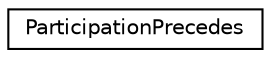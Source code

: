 digraph G
{
  edge [fontname="Helvetica",fontsize="10",labelfontname="Helvetica",labelfontsize="10"];
  node [fontname="Helvetica",fontsize="10",shape=record];
  rankdir=LR;
  Node1 [label="ParticipationPrecedes",height=0.2,width=0.4,color="black", fillcolor="white", style="filled",URL="$class_participation_precedes.html"];
}
